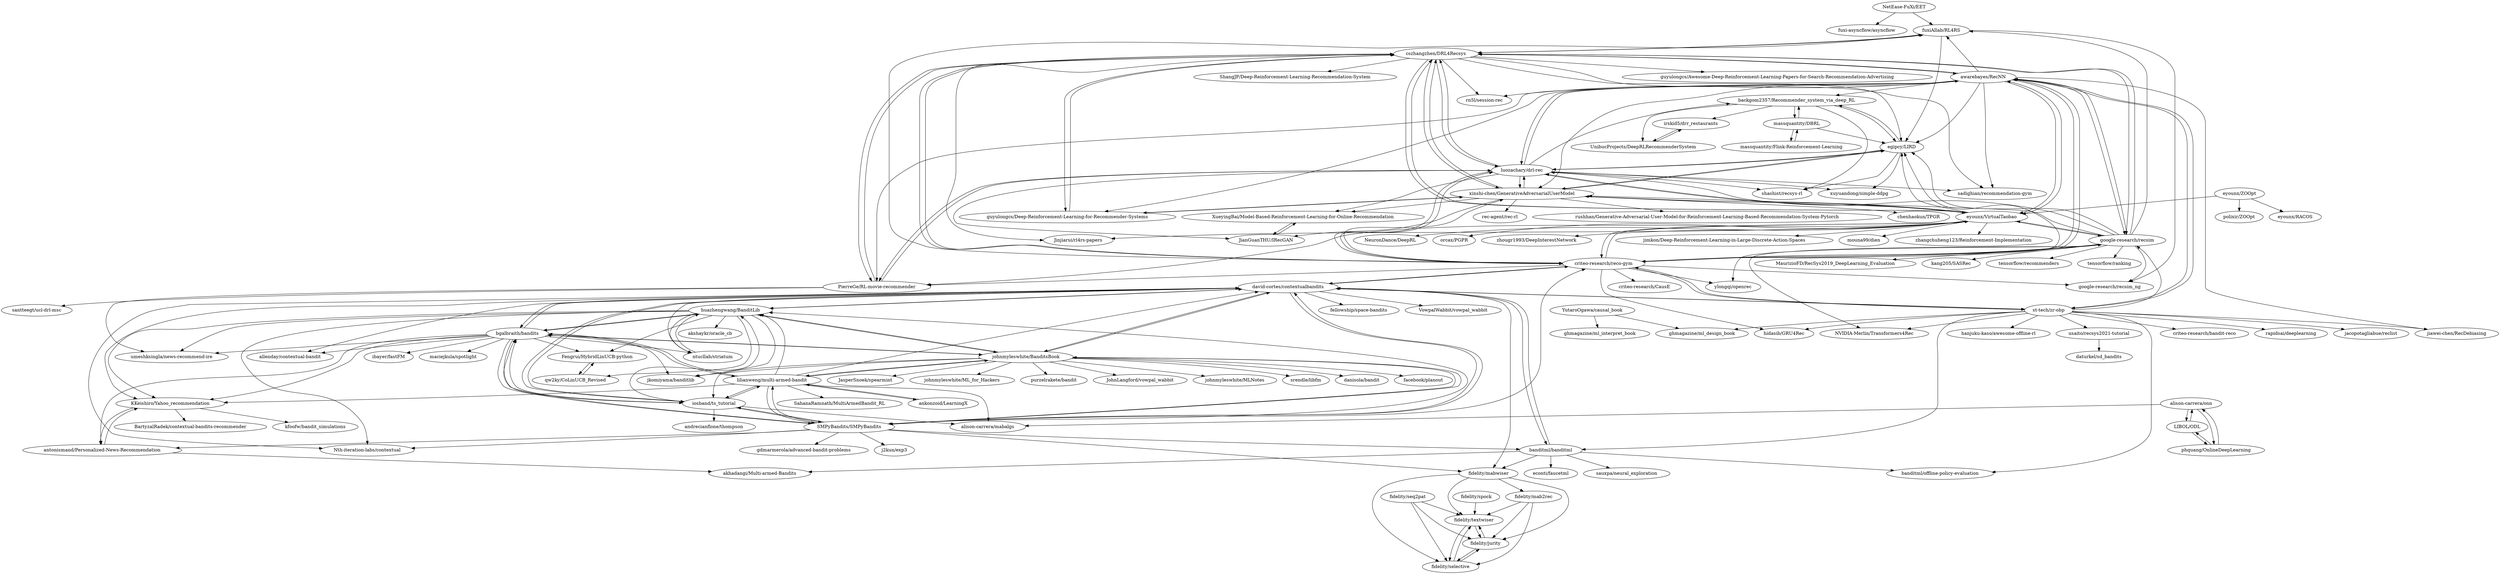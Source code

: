 digraph G {
"NetEase-FuXi/EET" -> "fuxi-asyncflow/asyncflow"
"NetEase-FuXi/EET" -> "fuxiAIlab/RL4RS"
"cszhangzhen/DRL4Recsys" -> "awarebayes/RecNN"
"cszhangzhen/DRL4Recsys" -> "luozachary/drl-rec"
"cszhangzhen/DRL4Recsys" -> "xinshi-chen/GenerativeAdversarialUserModel"
"cszhangzhen/DRL4Recsys" -> "guyulongcs/Deep-Reinforcement-Learning-for-Recommender-Systems"
"cszhangzhen/DRL4Recsys" -> "google-research/recsim"
"cszhangzhen/DRL4Recsys" -> "PierreGe/RL-movie-recommender"
"cszhangzhen/DRL4Recsys" -> "eyounx/VirtualTaobao"
"cszhangzhen/DRL4Recsys" -> "criteo-research/reco-gym"
"cszhangzhen/DRL4Recsys" -> "guyulongcs/Awesome-Deep-Reinforcement-Learning-Papers-for-Search-Recommendation-Advertising"
"cszhangzhen/DRL4Recsys" -> "egipcy/LIRD"
"cszhangzhen/DRL4Recsys" -> "Jinjiarui/rl4rs-papers"
"cszhangzhen/DRL4Recsys" -> "fuxiAIlab/RL4RS"
"cszhangzhen/DRL4Recsys" -> "ShangJP/Deep-Reinforcement-Learning-Recommendation-System"
"cszhangzhen/DRL4Recsys" -> "sadighian/recommendation-gym"
"cszhangzhen/DRL4Recsys" -> "rn5l/session-rec" ["e"=1]
"st-tech/zr-obp" -> "criteo-research/reco-gym"
"st-tech/zr-obp" -> "hanjuku-kaso/awesome-offline-rl" ["e"=1]
"st-tech/zr-obp" -> "david-cortes/contextualbandits"
"st-tech/zr-obp" -> "usaito/recsys2021-tutorial"
"st-tech/zr-obp" -> "banditml/offline-policy-evaluation"
"st-tech/zr-obp" -> "ghmagazine/ml_design_book"
"st-tech/zr-obp" -> "awarebayes/RecNN"
"st-tech/zr-obp" -> "jiawei-chen/RecDebiasing" ["e"=1]
"st-tech/zr-obp" -> "banditml/banditml"
"st-tech/zr-obp" -> "criteo-research/bandit-reco"
"st-tech/zr-obp" -> "google-research/recsim"
"st-tech/zr-obp" -> "rapidsai/deeplearning" ["e"=1]
"st-tech/zr-obp" -> "hidasib/GRU4Rec" ["e"=1]
"st-tech/zr-obp" -> "jacopotagliabue/reclist" ["e"=1]
"st-tech/zr-obp" -> "NVIDIA-Merlin/Transformers4Rec" ["e"=1]
"eyounx/VirtualTaobao" -> "xinshi-chen/GenerativeAdversarialUserModel"
"eyounx/VirtualTaobao" -> "cszhangzhen/DRL4Recsys"
"eyounx/VirtualTaobao" -> "criteo-research/reco-gym"
"eyounx/VirtualTaobao" -> "luozachary/drl-rec"
"eyounx/VirtualTaobao" -> "google-research/recsim"
"eyounx/VirtualTaobao" -> "awarebayes/RecNN"
"eyounx/VirtualTaobao" -> "zhangchuheng123/Reinforcement-Implementation" ["e"=1]
"eyounx/VirtualTaobao" -> "NeuronDance/DeepRL" ["e"=1]
"eyounx/VirtualTaobao" -> "egipcy/LIRD"
"eyounx/VirtualTaobao" -> "PierreGe/RL-movie-recommender"
"eyounx/VirtualTaobao" -> "orcax/PGPR" ["e"=1]
"eyounx/VirtualTaobao" -> "zhougr1993/DeepInterestNetwork" ["e"=1]
"eyounx/VirtualTaobao" -> "jimkon/Deep-Reinforcement-Learning-in-Large-Discrete-Action-Spaces" ["e"=1]
"eyounx/VirtualTaobao" -> "Jinjiarui/rl4rs-papers"
"eyounx/VirtualTaobao" -> "mouna99/dien" ["e"=1]
"google-research/recsim" -> "criteo-research/reco-gym"
"google-research/recsim" -> "google-research/recsim_ng"
"google-research/recsim" -> "cszhangzhen/DRL4Recsys"
"google-research/recsim" -> "awarebayes/RecNN"
"google-research/recsim" -> "eyounx/VirtualTaobao"
"google-research/recsim" -> "xinshi-chen/GenerativeAdversarialUserModel"
"google-research/recsim" -> "fuxiAIlab/RL4RS"
"google-research/recsim" -> "egipcy/LIRD"
"google-research/recsim" -> "NVIDIA-Merlin/Transformers4Rec" ["e"=1]
"google-research/recsim" -> "MaurizioFD/RecSys2019_DeepLearning_Evaluation" ["e"=1]
"google-research/recsim" -> "ylongqi/openrec" ["e"=1]
"google-research/recsim" -> "kang205/SASRec" ["e"=1]
"google-research/recsim" -> "tensorflow/recommenders" ["e"=1]
"google-research/recsim" -> "luozachary/drl-rec"
"google-research/recsim" -> "tensorflow/ranking" ["e"=1]
"fuxiAIlab/RL4RS" -> "egipcy/LIRD"
"fuxiAIlab/RL4RS" -> "google-research/recsim_ng"
"fuxiAIlab/RL4RS" -> "cszhangzhen/DRL4Recsys"
"eyounx/ZOOpt" -> "polixir/ZOOpt"
"eyounx/ZOOpt" -> "eyounx/RACOS"
"eyounx/ZOOpt" -> "eyounx/VirtualTaobao"
"PierreGe/RL-movie-recommender" -> "santteegt/ucl-drl-msc"
"PierreGe/RL-movie-recommender" -> "luozachary/drl-rec"
"PierreGe/RL-movie-recommender" -> "umeshksingla/news-recommend-ire"
"PierreGe/RL-movie-recommender" -> "cszhangzhen/DRL4Recsys"
"backgom2357/Recommender_system_via_deep_RL" -> "shashist/recsys-rl"
"backgom2357/Recommender_system_via_deep_RL" -> "irskid5/drr_restaurants"
"backgom2357/Recommender_system_via_deep_RL" -> "UnibucProjects/DeepRLRecommenderSystem"
"backgom2357/Recommender_system_via_deep_RL" -> "egipcy/LIRD"
"backgom2357/Recommender_system_via_deep_RL" -> "massquantity/DBRL"
"massquantity/DBRL" -> "massquantity/Flink-Reinforcement-Learning"
"massquantity/DBRL" -> "backgom2357/Recommender_system_via_deep_RL"
"massquantity/DBRL" -> "egipcy/LIRD"
"huazhengwang/BanditLib" -> "ntucllab/striatum"
"huazhengwang/BanditLib" -> "david-cortes/contextualbandits"
"huazhengwang/BanditLib" -> "bgalbraith/bandits"
"huazhengwang/BanditLib" -> "qw2ky/CoLinUCB_Revised"
"huazhengwang/BanditLib" -> "Fengrui/HybridLinUCB-python"
"huazhengwang/BanditLib" -> "jkomiyama/banditlib"
"huazhengwang/BanditLib" -> "Nth-iteration-labs/contextual"
"huazhengwang/BanditLib" -> "umeshksingla/news-recommend-ire"
"huazhengwang/BanditLib" -> "KKeishiro/Yahoo_recommendation"
"huazhengwang/BanditLib" -> "johnmyleswhite/BanditsBook"
"huazhengwang/BanditLib" -> "akshaykr/oracle_cb"
"johnmyleswhite/BanditsBook" -> "bgalbraith/bandits"
"johnmyleswhite/BanditsBook" -> "david-cortes/contextualbandits"
"johnmyleswhite/BanditsBook" -> "huazhengwang/BanditLib"
"johnmyleswhite/BanditsBook" -> "lilianweng/multi-armed-bandit"
"johnmyleswhite/BanditsBook" -> "jkomiyama/banditlib"
"johnmyleswhite/BanditsBook" -> "SMPyBandits/SMPyBandits"
"johnmyleswhite/BanditsBook" -> "johnmyleswhite/ML_for_Hackers" ["e"=1]
"johnmyleswhite/BanditsBook" -> "purzelrakete/bandit"
"johnmyleswhite/BanditsBook" -> "iosband/ts_tutorial"
"johnmyleswhite/BanditsBook" -> "JohnLangford/vowpal_wabbit" ["e"=1]
"johnmyleswhite/BanditsBook" -> "johnmyleswhite/MLNotes" ["e"=1]
"johnmyleswhite/BanditsBook" -> "srendle/libfm" ["e"=1]
"johnmyleswhite/BanditsBook" -> "danisola/bandit"
"johnmyleswhite/BanditsBook" -> "facebook/planout" ["e"=1]
"johnmyleswhite/BanditsBook" -> "JasperSnoek/spearmint" ["e"=1]
"SMPyBandits/SMPyBandits" -> "david-cortes/contextualbandits"
"SMPyBandits/SMPyBandits" -> "iosband/ts_tutorial"
"SMPyBandits/SMPyBandits" -> "bgalbraith/bandits"
"SMPyBandits/SMPyBandits" -> "lilianweng/multi-armed-bandit"
"SMPyBandits/SMPyBandits" -> "j2kun/exp3"
"SMPyBandits/SMPyBandits" -> "antonismand/Personalized-News-Recommendation"
"SMPyBandits/SMPyBandits" -> "huazhengwang/BanditLib"
"SMPyBandits/SMPyBandits" -> "Nth-iteration-labs/contextual"
"SMPyBandits/SMPyBandits" -> "gdmarmerola/advanced-bandit-problems"
"SMPyBandits/SMPyBandits" -> "criteo-research/reco-gym"
"SMPyBandits/SMPyBandits" -> "fidelity/mabwiser"
"SMPyBandits/SMPyBandits" -> "banditml/banditml"
"SMPyBandits/SMPyBandits" -> "johnmyleswhite/BanditsBook"
"bgalbraith/bandits" -> "johnmyleswhite/BanditsBook"
"bgalbraith/bandits" -> "david-cortes/contextualbandits"
"bgalbraith/bandits" -> "lilianweng/multi-armed-bandit"
"bgalbraith/bandits" -> "huazhengwang/BanditLib"
"bgalbraith/bandits" -> "iosband/ts_tutorial"
"bgalbraith/bandits" -> "ntucllab/striatum"
"bgalbraith/bandits" -> "SMPyBandits/SMPyBandits"
"bgalbraith/bandits" -> "KKeishiro/Yahoo_recommendation"
"bgalbraith/bandits" -> "umeshksingla/news-recommend-ire"
"bgalbraith/bandits" -> "jkomiyama/banditlib"
"bgalbraith/bandits" -> "allenday/contextual-bandit"
"bgalbraith/bandits" -> "ibayer/fastFM" ["e"=1]
"bgalbraith/bandits" -> "Fengrui/HybridLinUCB-python"
"bgalbraith/bandits" -> "maciejkula/spotlight" ["e"=1]
"bgalbraith/bandits" -> "antonismand/Personalized-News-Recommendation"
"david-cortes/contextualbandits" -> "huazhengwang/BanditLib"
"david-cortes/contextualbandits" -> "bgalbraith/bandits"
"david-cortes/contextualbandits" -> "SMPyBandits/SMPyBandits"
"david-cortes/contextualbandits" -> "st-tech/zr-obp"
"david-cortes/contextualbandits" -> "criteo-research/reco-gym"
"david-cortes/contextualbandits" -> "banditml/banditml"
"david-cortes/contextualbandits" -> "ntucllab/striatum"
"david-cortes/contextualbandits" -> "iosband/ts_tutorial"
"david-cortes/contextualbandits" -> "KKeishiro/Yahoo_recommendation"
"david-cortes/contextualbandits" -> "johnmyleswhite/BanditsBook"
"david-cortes/contextualbandits" -> "fidelity/mabwiser"
"david-cortes/contextualbandits" -> "Nth-iteration-labs/contextual"
"david-cortes/contextualbandits" -> "fellowship/space-bandits"
"david-cortes/contextualbandits" -> "VowpalWabbit/vowpal_wabbit" ["e"=1]
"david-cortes/contextualbandits" -> "allenday/contextual-bandit"
"iosband/ts_tutorial" -> "bgalbraith/bandits"
"iosband/ts_tutorial" -> "SMPyBandits/SMPyBandits"
"iosband/ts_tutorial" -> "david-cortes/contextualbandits"
"iosband/ts_tutorial" -> "andrecianflone/thompson"
"iosband/ts_tutorial" -> "alison-carrera/mabalgs"
"iosband/ts_tutorial" -> "lilianweng/multi-armed-bandit"
"iosband/ts_tutorial" -> "huazhengwang/BanditLib"
"lilianweng/multi-armed-bandit" -> "bgalbraith/bandits"
"lilianweng/multi-armed-bandit" -> "SMPyBandits/SMPyBandits"
"lilianweng/multi-armed-bandit" -> "johnmyleswhite/BanditsBook"
"lilianweng/multi-armed-bandit" -> "KKeishiro/Yahoo_recommendation"
"lilianweng/multi-armed-bandit" -> "iosband/ts_tutorial"
"lilianweng/multi-armed-bandit" -> "huazhengwang/BanditLib"
"lilianweng/multi-armed-bandit" -> "SahanaRamnath/MultiArmedBandit_RL"
"lilianweng/multi-armed-bandit" -> "alison-carrera/mabalgs"
"lilianweng/multi-armed-bandit" -> "david-cortes/contextualbandits"
"lilianweng/multi-armed-bandit" -> "ankonzoid/LearningX"
"qw2ky/CoLinUCB_Revised" -> "Fengrui/HybridLinUCB-python"
"awarebayes/RecNN" -> "cszhangzhen/DRL4Recsys"
"awarebayes/RecNN" -> "criteo-research/reco-gym"
"awarebayes/RecNN" -> "luozachary/drl-rec"
"awarebayes/RecNN" -> "google-research/recsim"
"awarebayes/RecNN" -> "xinshi-chen/GenerativeAdversarialUserModel"
"awarebayes/RecNN" -> "fuxiAIlab/RL4RS"
"awarebayes/RecNN" -> "eyounx/VirtualTaobao"
"awarebayes/RecNN" -> "PierreGe/RL-movie-recommender"
"awarebayes/RecNN" -> "egipcy/LIRD"
"awarebayes/RecNN" -> "guyulongcs/Deep-Reinforcement-Learning-for-Recommender-Systems"
"awarebayes/RecNN" -> "backgom2357/Recommender_system_via_deep_RL"
"awarebayes/RecNN" -> "st-tech/zr-obp"
"awarebayes/RecNN" -> "sadighian/recommendation-gym"
"awarebayes/RecNN" -> "jiawei-chen/RecDebiasing" ["e"=1]
"awarebayes/RecNN" -> "rn5l/session-rec" ["e"=1]
"banditml/banditml" -> "sauxpa/neural_exploration"
"banditml/banditml" -> "banditml/offline-policy-evaluation"
"banditml/banditml" -> "fidelity/mabwiser"
"banditml/banditml" -> "econti/faucetml"
"banditml/banditml" -> "akhadangi/Multi-armed-Bandits"
"banditml/banditml" -> "david-cortes/contextualbandits"
"fidelity/spock" -> "fidelity/textwiser"
"LIBOL/ODL" -> "phquang/OnlineDeepLearning"
"LIBOL/ODL" -> "alison-carrera/onn"
"alison-carrera/onn" -> "LIBOL/ODL"
"alison-carrera/onn" -> "phquang/OnlineDeepLearning"
"alison-carrera/onn" -> "alison-carrera/mabalgs"
"phquang/OnlineDeepLearning" -> "LIBOL/ODL"
"phquang/OnlineDeepLearning" -> "alison-carrera/onn"
"YutaroOgawa/causal_book" -> "ghmagazine/ml_design_book"
"YutaroOgawa/causal_book" -> "ghmagazine/ml_interpret_book"
"massquantity/Flink-Reinforcement-Learning" -> "massquantity/DBRL"
"antonismand/Personalized-News-Recommendation" -> "akhadangi/Multi-armed-Bandits"
"antonismand/Personalized-News-Recommendation" -> "KKeishiro/Yahoo_recommendation"
"ntucllab/striatum" -> "huazhengwang/BanditLib"
"luozachary/drl-rec" -> "egipcy/LIRD"
"luozachary/drl-rec" -> "xinshi-chen/GenerativeAdversarialUserModel"
"luozachary/drl-rec" -> "xuyuandong/simple-ddpg"
"luozachary/drl-rec" -> "backgom2357/Recommender_system_via_deep_RL"
"luozachary/drl-rec" -> "cszhangzhen/DRL4Recsys"
"luozachary/drl-rec" -> "PierreGe/RL-movie-recommender"
"luozachary/drl-rec" -> "shashist/recsys-rl"
"luozachary/drl-rec" -> "sadighian/recommendation-gym"
"luozachary/drl-rec" -> "JianGuanTHU/IRecGAN"
"luozachary/drl-rec" -> "awarebayes/RecNN"
"luozachary/drl-rec" -> "XueyingBai/Model-Based-Reinforcement-Learning-for-Online-Recommendation"
"luozachary/drl-rec" -> "criteo-research/reco-gym"
"luozachary/drl-rec" -> "eyounx/VirtualTaobao"
"KKeishiro/Yahoo_recommendation" -> "antonismand/Personalized-News-Recommendation"
"KKeishiro/Yahoo_recommendation" -> "BartyzalRadek/contextual-bandits-recommender"
"KKeishiro/Yahoo_recommendation" -> "kfoofw/bandit_simulations"
"criteo-research/reco-gym" -> "google-research/recsim"
"criteo-research/reco-gym" -> "awarebayes/RecNN"
"criteo-research/reco-gym" -> "eyounx/VirtualTaobao"
"criteo-research/reco-gym" -> "luozachary/drl-rec"
"criteo-research/reco-gym" -> "cszhangzhen/DRL4Recsys"
"criteo-research/reco-gym" -> "st-tech/zr-obp"
"criteo-research/reco-gym" -> "criteo-research/CausE" ["e"=1]
"criteo-research/reco-gym" -> "egipcy/LIRD"
"criteo-research/reco-gym" -> "ylongqi/openrec" ["e"=1]
"criteo-research/reco-gym" -> "david-cortes/contextualbandits"
"criteo-research/reco-gym" -> "google-research/recsim_ng"
"criteo-research/reco-gym" -> "PierreGe/RL-movie-recommender"
"criteo-research/reco-gym" -> "xinshi-chen/GenerativeAdversarialUserModel"
"criteo-research/reco-gym" -> "fuxiAIlab/RL4RS"
"criteo-research/reco-gym" -> "hidasib/GRU4Rec" ["e"=1]
"UnibucProjects/DeepRLRecommenderSystem" -> "irskid5/drr_restaurants"
"fidelity/seq2pat" -> "fidelity/jurity"
"fidelity/seq2pat" -> "fidelity/textwiser"
"fidelity/seq2pat" -> "fidelity/selective"
"fidelity/textwiser" -> "fidelity/jurity"
"fidelity/textwiser" -> "fidelity/selective"
"xinshi-chen/GenerativeAdversarialUserModel" -> "rushhan/Generative-Adversarial-User-Model-for-Reinforcement-Learning-Based-Recommendation-System-Pytorch"
"xinshi-chen/GenerativeAdversarialUserModel" -> "egipcy/LIRD"
"xinshi-chen/GenerativeAdversarialUserModel" -> "luozachary/drl-rec"
"xinshi-chen/GenerativeAdversarialUserModel" -> "JianGuanTHU/IRecGAN"
"xinshi-chen/GenerativeAdversarialUserModel" -> "XueyingBai/Model-Based-Reinforcement-Learning-for-Online-Recommendation"
"xinshi-chen/GenerativeAdversarialUserModel" -> "chenhaokun/TPGR"
"xinshi-chen/GenerativeAdversarialUserModel" -> "guyulongcs/Deep-Reinforcement-Learning-for-Recommender-Systems"
"xinshi-chen/GenerativeAdversarialUserModel" -> "rec-agent/rec-rl"
"xinshi-chen/GenerativeAdversarialUserModel" -> "eyounx/VirtualTaobao"
"xinshi-chen/GenerativeAdversarialUserModel" -> "cszhangzhen/DRL4Recsys"
"fidelity/mabwiser" -> "fidelity/textwiser"
"fidelity/mabwiser" -> "fidelity/jurity"
"fidelity/mabwiser" -> "fidelity/mab2rec"
"fidelity/mabwiser" -> "fidelity/selective"
"guyulongcs/Deep-Reinforcement-Learning-for-Recommender-Systems" -> "xinshi-chen/GenerativeAdversarialUserModel"
"guyulongcs/Deep-Reinforcement-Learning-for-Recommender-Systems" -> "cszhangzhen/DRL4Recsys"
"ankonzoid/LearningX" -> "lilianweng/multi-armed-bandit"
"XueyingBai/Model-Based-Reinforcement-Learning-for-Online-Recommendation" -> "JianGuanTHU/IRecGAN"
"JianGuanTHU/IRecGAN" -> "XueyingBai/Model-Based-Reinforcement-Learning-for-Online-Recommendation"
"egipcy/LIRD" -> "luozachary/drl-rec"
"egipcy/LIRD" -> "backgom2357/Recommender_system_via_deep_RL"
"egipcy/LIRD" -> "shashist/recsys-rl"
"egipcy/LIRD" -> "xinshi-chen/GenerativeAdversarialUserModel"
"egipcy/LIRD" -> "xuyuandong/simple-ddpg"
"irskid5/drr_restaurants" -> "UnibucProjects/DeepRLRecommenderSystem"
"fidelity/mab2rec" -> "fidelity/jurity"
"fidelity/mab2rec" -> "fidelity/textwiser"
"fidelity/mab2rec" -> "fidelity/selective"
"Fengrui/HybridLinUCB-python" -> "qw2ky/CoLinUCB_Revised"
"usaito/recsys2021-tutorial" -> "daturkel/sd_bandits"
"fidelity/selective" -> "fidelity/jurity"
"fidelity/selective" -> "fidelity/textwiser"
"fidelity/jurity" -> "fidelity/textwiser"
"fidelity/jurity" -> "fidelity/selective"
"NetEase-FuXi/EET" ["l"="24.188,36.425"]
"fuxi-asyncflow/asyncflow" ["l"="24.214,36.417"]
"fuxiAIlab/RL4RS" ["l"="24.13,36.444"]
"cszhangzhen/DRL4Recsys" ["l"="24.118,36.464"]
"awarebayes/RecNN" ["l"="24.095,36.461"]
"luozachary/drl-rec" ["l"="24.095,36.474"]
"xinshi-chen/GenerativeAdversarialUserModel" ["l"="24.124,36.481"]
"guyulongcs/Deep-Reinforcement-Learning-for-Recommender-Systems" ["l"="24.141,36.47"]
"google-research/recsim" ["l"="24.109,36.447"]
"PierreGe/RL-movie-recommender" ["l"="24.075,36.459"]
"eyounx/VirtualTaobao" ["l"="24.107,36.482"]
"criteo-research/reco-gym" ["l"="24.079,36.444"]
"guyulongcs/Awesome-Deep-Reinforcement-Learning-Papers-for-Search-Recommendation-Advertising" ["l"="24.172,36.465"]
"egipcy/LIRD" ["l"="24.089,36.481"]
"Jinjiarui/rl4rs-papers" ["l"="24.141,36.49"]
"ShangJP/Deep-Reinforcement-Learning-Recommendation-System" ["l"="24.156,36.453"]
"sadighian/recommendation-gym" ["l"="24.132,36.46"]
"rn5l/session-rec" ["l"="22.892,36.984"]
"st-tech/zr-obp" ["l"="24.063,36.423"]
"hanjuku-kaso/awesome-offline-rl" ["l"="25.337,35.8"]
"david-cortes/contextualbandits" ["l"="24.014,36.392"]
"usaito/recsys2021-tutorial" ["l"="24.102,36.394"]
"banditml/offline-policy-evaluation" ["l"="24.067,36.398"]
"ghmagazine/ml_design_book" ["l"="24.025,36.459"]
"jiawei-chen/RecDebiasing" ["l"="23.576,33.08"]
"banditml/banditml" ["l"="24.039,36.392"]
"criteo-research/bandit-reco" ["l"="24.089,36.406"]
"rapidsai/deeplearning" ["l"="25.745,31.935"]
"hidasib/GRU4Rec" ["l"="22.9,37.051"]
"jacopotagliabue/reclist" ["l"="25.472,34.398"]
"NVIDIA-Merlin/Transformers4Rec" ["l"="22.748,36.966"]
"zhangchuheng123/Reinforcement-Implementation" ["l"="25.27,36.044"]
"NeuronDance/DeepRL" ["l"="25.206,36.076"]
"orcax/PGPR" ["l"="22.976,36.907"]
"zhougr1993/DeepInterestNetwork" ["l"="22.741,37.154"]
"jimkon/Deep-Reinforcement-Learning-in-Large-Discrete-Action-Spaces" ["l"="24.895,36.013"]
"mouna99/dien" ["l"="22.736,37.138"]
"google-research/recsim_ng" ["l"="24.121,36.424"]
"MaurizioFD/RecSys2019_DeepLearning_Evaluation" ["l"="22.873,37.043"]
"ylongqi/openrec" ["l"="22.967,37.098"]
"kang205/SASRec" ["l"="22.871,37.012"]
"tensorflow/recommenders" ["l"="22.78,37.063"]
"tensorflow/ranking" ["l"="22.795,37.149"]
"eyounx/ZOOpt" ["l"="24.141,36.546"]
"polixir/ZOOpt" ["l"="24.168,36.562"]
"eyounx/RACOS" ["l"="24.142,36.574"]
"santteegt/ucl-drl-msc" ["l"="24.089,36.43"]
"umeshksingla/news-recommend-ire" ["l"="24.023,36.411"]
"backgom2357/Recommender_system_via_deep_RL" ["l"="24.075,36.5"]
"shashist/recsys-rl" ["l"="24.067,36.487"]
"irskid5/drr_restaurants" ["l"="24.073,36.524"]
"UnibucProjects/DeepRLRecommenderSystem" ["l"="24.085,36.519"]
"massquantity/DBRL" ["l"="24.058,36.516"]
"massquantity/Flink-Reinforcement-Learning" ["l"="24.045,36.536"]
"huazhengwang/BanditLib" ["l"="23.992,36.364"]
"ntucllab/striatum" ["l"="24.002,36.35"]
"bgalbraith/bandits" ["l"="23.991,36.378"]
"qw2ky/CoLinUCB_Revised" ["l"="23.978,36.326"]
"Fengrui/HybridLinUCB-python" ["l"="23.983,36.34"]
"jkomiyama/banditlib" ["l"="23.963,36.348"]
"Nth-iteration-labs/contextual" ["l"="24.018,36.377"]
"KKeishiro/Yahoo_recommendation" ["l"="24.018,36.356"]
"johnmyleswhite/BanditsBook" ["l"="23.964,36.371"]
"akshaykr/oracle_cb" ["l"="23.999,36.33"]
"lilianweng/multi-armed-bandit" ["l"="23.971,36.404"]
"SMPyBandits/SMPyBandits" ["l"="23.995,36.399"]
"johnmyleswhite/ML_for_Hackers" ["l"="27.306,33.884"]
"purzelrakete/bandit" ["l"="23.932,36.337"]
"iosband/ts_tutorial" ["l"="23.97,36.39"]
"JohnLangford/vowpal_wabbit" ["l"="27.176,33.948"]
"johnmyleswhite/MLNotes" ["l"="20.473,43.716"]
"srendle/libfm" ["l"="22.829,37.265"]
"danisola/bandit" ["l"="23.93,36.355"]
"facebook/planout" ["l"="14.609,-32.489"]
"JasperSnoek/spearmint" ["l"="25.594,33.659"]
"j2kun/exp3" ["l"="23.987,36.432"]
"antonismand/Personalized-News-Recommendation" ["l"="24.031,36.368"]
"gdmarmerola/advanced-bandit-problems" ["l"="24,36.423"]
"fidelity/mabwiser" ["l"="23.946,36.393"]
"allenday/contextual-bandit" ["l"="24.012,36.367"]
"ibayer/fastFM" ["l"="22.88,37.248"]
"maciejkula/spotlight" ["l"="22.898,37.123"]
"fellowship/space-bandits" ["l"="24.049,36.354"]
"VowpalWabbit/vowpal_wabbit" ["l"="25.481,33.908"]
"andrecianflone/thompson" ["l"="23.932,36.378"]
"alison-carrera/mabalgs" ["l"="23.923,36.417"]
"SahanaRamnath/MultiArmedBandit_RL" ["l"="23.964,36.427"]
"ankonzoid/LearningX" ["l"="23.944,36.431"]
"sauxpa/neural_exploration" ["l"="24.079,36.369"]
"econti/faucetml" ["l"="24.062,36.383"]
"akhadangi/Multi-armed-Bandits" ["l"="24.057,36.369"]
"fidelity/spock" ["l"="23.856,36.388"]
"fidelity/textwiser" ["l"="23.893,36.389"]
"LIBOL/ODL" ["l"="23.853,36.454"]
"phquang/OnlineDeepLearning" ["l"="23.848,36.441"]
"alison-carrera/onn" ["l"="23.871,36.44"]
"YutaroOgawa/causal_book" ["l"="23.996,36.487"]
"ghmagazine/ml_interpret_book" ["l"="23.979,36.504"]
"xuyuandong/simple-ddpg" ["l"="24.09,36.498"]
"JianGuanTHU/IRecGAN" ["l"="24.109,36.504"]
"XueyingBai/Model-Based-Reinforcement-Learning-for-Online-Recommendation" ["l"="24.122,36.501"]
"BartyzalRadek/contextual-bandits-recommender" ["l"="24.041,36.33"]
"kfoofw/bandit_simulations" ["l"="24.025,36.321"]
"criteo-research/CausE" ["l"="23.573,33.125"]
"fidelity/seq2pat" ["l"="23.881,36.375"]
"fidelity/jurity" ["l"="23.909,36.387"]
"fidelity/selective" ["l"="23.903,36.378"]
"rushhan/Generative-Adversarial-User-Model-for-Reinforcement-Learning-Based-Recommendation-System-Pytorch" ["l"="24.166,36.487"]
"chenhaokun/TPGR" ["l"="24.144,36.509"]
"rec-agent/rec-rl" ["l"="24.164,36.503"]
"fidelity/mab2rec" ["l"="23.909,36.397"]
"daturkel/sd_bandits" ["l"="24.122,36.38"]
}